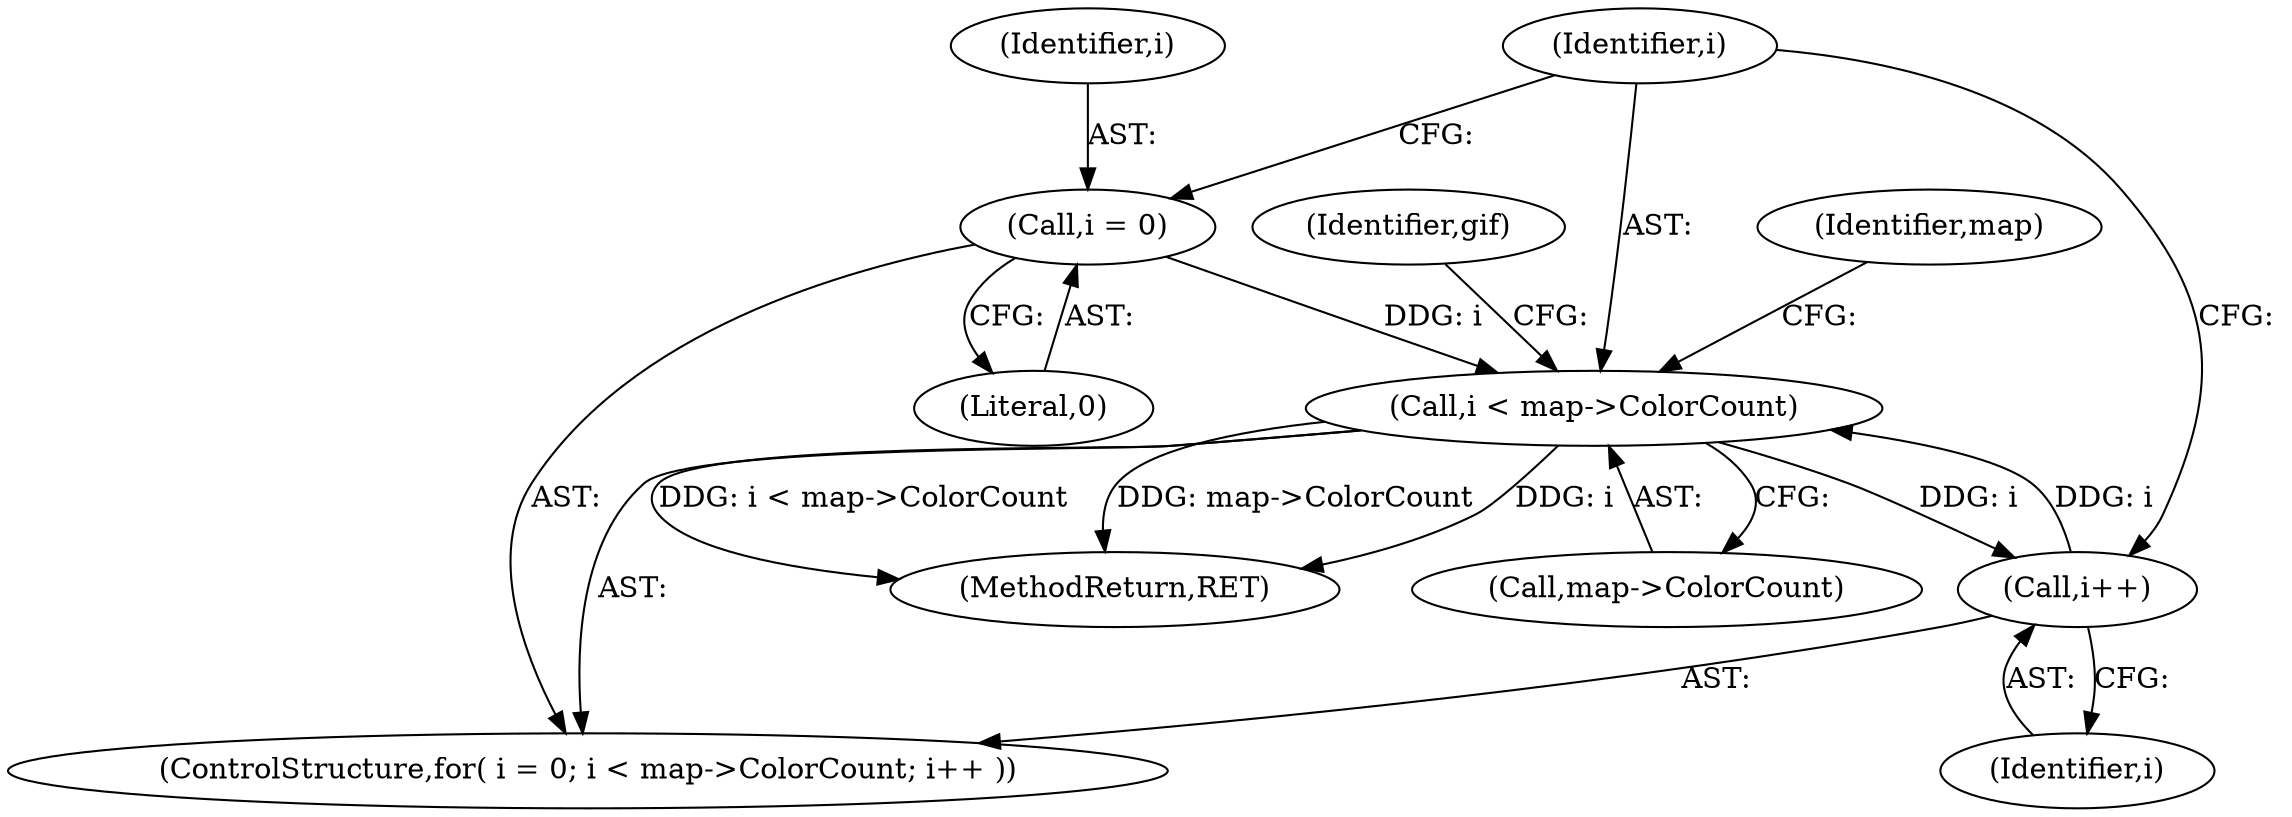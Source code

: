 digraph "0_libvips_ce684dd008532ea0bf9d4a1d89bacb35f4a83f4d@pointer" {
"1000242" [label="(Call,i < map->ColorCount)"];
"1000247" [label="(Call,i++)"];
"1000242" [label="(Call,i < map->ColorCount)"];
"1000239" [label="(Call,i = 0)"];
"1000238" [label="(ControlStructure,for( i = 0; i < map->ColorCount; i++ ))"];
"1000255" [label="(Identifier,map)"];
"1000248" [label="(Identifier,i)"];
"1000303" [label="(MethodReturn,RET)"];
"1000243" [label="(Identifier,i)"];
"1000240" [label="(Identifier,i)"];
"1000244" [label="(Call,map->ColorCount)"];
"1000247" [label="(Call,i++)"];
"1000241" [label="(Literal,0)"];
"1000239" [label="(Call,i = 0)"];
"1000292" [label="(Identifier,gif)"];
"1000242" [label="(Call,i < map->ColorCount)"];
"1000242" -> "1000238"  [label="AST: "];
"1000242" -> "1000244"  [label="CFG: "];
"1000243" -> "1000242"  [label="AST: "];
"1000244" -> "1000242"  [label="AST: "];
"1000255" -> "1000242"  [label="CFG: "];
"1000292" -> "1000242"  [label="CFG: "];
"1000242" -> "1000303"  [label="DDG: i < map->ColorCount"];
"1000242" -> "1000303"  [label="DDG: map->ColorCount"];
"1000242" -> "1000303"  [label="DDG: i"];
"1000247" -> "1000242"  [label="DDG: i"];
"1000239" -> "1000242"  [label="DDG: i"];
"1000242" -> "1000247"  [label="DDG: i"];
"1000247" -> "1000238"  [label="AST: "];
"1000247" -> "1000248"  [label="CFG: "];
"1000248" -> "1000247"  [label="AST: "];
"1000243" -> "1000247"  [label="CFG: "];
"1000239" -> "1000238"  [label="AST: "];
"1000239" -> "1000241"  [label="CFG: "];
"1000240" -> "1000239"  [label="AST: "];
"1000241" -> "1000239"  [label="AST: "];
"1000243" -> "1000239"  [label="CFG: "];
}
